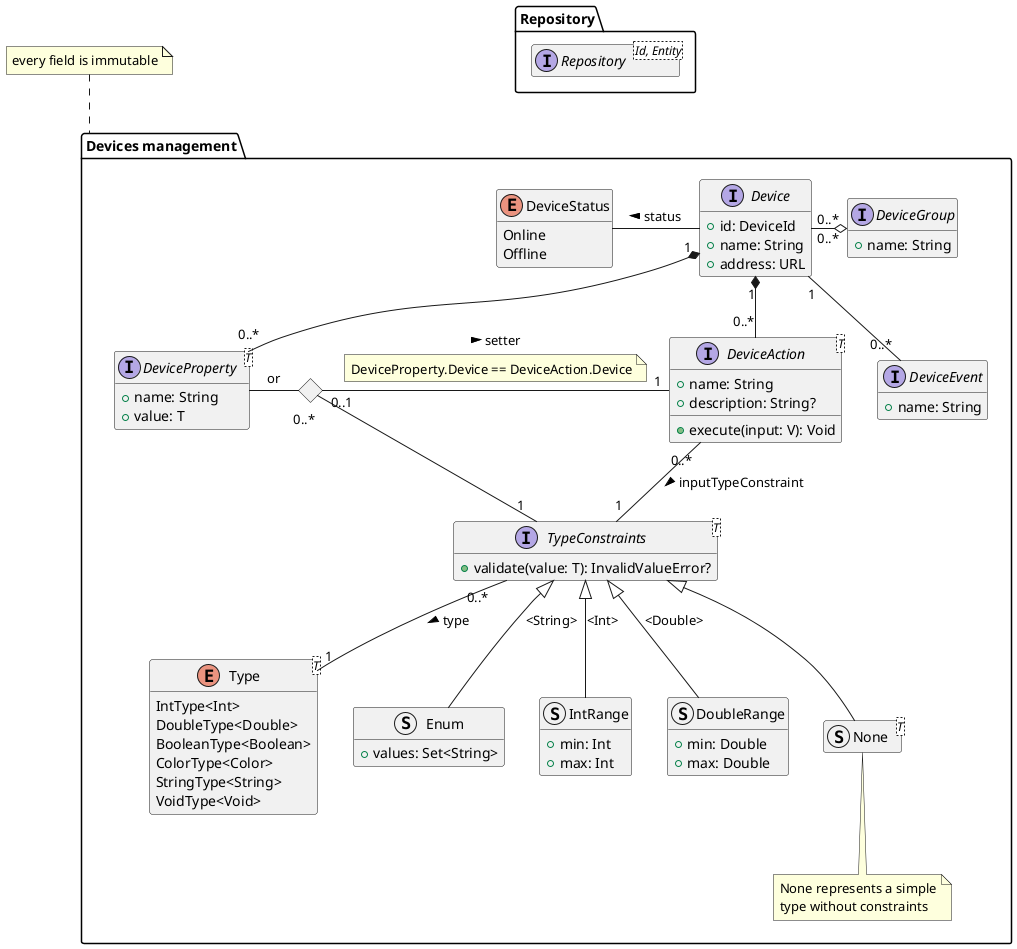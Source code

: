 @startuml devices-management-domain-model

hide empty members
package Repository{
    interface Repository<Id, Entity>
}

package "Devices management" {

    interface Device {
        + id: DeviceId
        + name: String
        + address: URL
    }

    enum DeviceStatus {
        Online
        Offline
    }

    interface DeviceGroup {
        + name: String
    }

    enum Type<T> {
        IntType<Int>
        DoubleType<Double>
        BooleanType<Boolean>
        ColorType<Color>
        StringType<String>
        VoidType<Void>
    }

    interface TypeConstraints<T> {
        + validate(value: T): InvalidValueError?
    }

    struct Enum {
        + values: Set<String>
    }

    struct IntRange {
        + min: Int
        + max: Int
    }

    struct DoubleRange {
        + min: Double
        + max: Double
    }

    struct None<T>
    note bottom of None
        None represents a simple
        type without constraints
    end note


    interface DeviceProperty<T> {
        + name: String
        + value: T
    }

    interface DeviceAction<T> {
        + name: String
        + description: String?
        + execute(input: V): Void
    }

    interface DeviceEvent {
        + name: String
    }


    Device -l- DeviceStatus : "status >"
    Device "0..*"  -r-o "0..*" DeviceGroup
    TypeConstraints "0..*" -- "1" Type : "type >"
    Enum -u-|> TypeConstraints : "<String>"
    IntRange -u-|> TypeConstraints : "<Int>"
    DoubleRange -u-|> TypeConstraints : "<Double>"
    None -u-|> TypeConstraints
    DeviceAction "0..*" -- "1" TypeConstraints : "inputTypeConstraint >"
    Device "1" *-- "0..*" DeviceProperty
    Device "1" *-- "0..*" DeviceAction
    <> Diamond
    DeviceProperty -r- Diamond : "or"
    Diamond "0..1" -r- "1" DeviceAction : "setter >"
    note on link 
        DeviceProperty.Device == DeviceAction.Device
    end note
    Diamond "0..*" -- "1" TypeConstraints
    Device "1" -- "0..*" DeviceEvent
}

note top of "Devices management"
    every field is immutable
end note

@enduml
